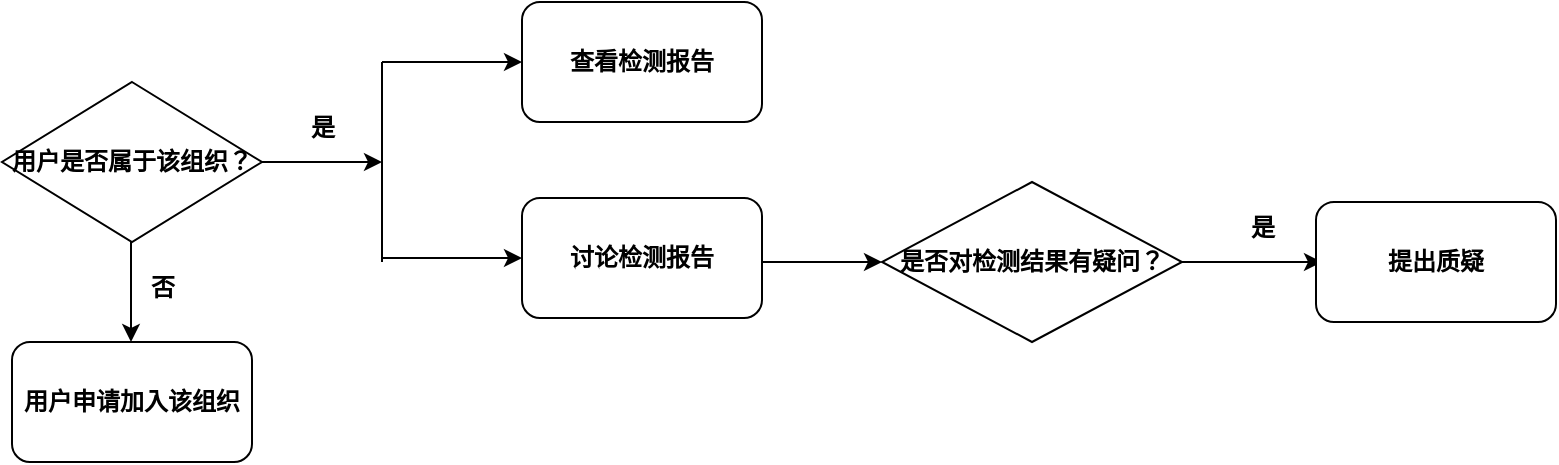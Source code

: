 <mxfile version="26.1.1">
  <diagram name="第 1 页" id="9LnkKVALkOScfHFtXxw_">
    <mxGraphModel dx="1050" dy="522" grid="0" gridSize="10" guides="1" tooltips="1" connect="1" arrows="1" fold="1" page="0" pageScale="1" pageWidth="827" pageHeight="1169" math="0" shadow="0">
      <root>
        <mxCell id="0" />
        <mxCell id="1" parent="0" />
        <mxCell id="NLS2ERvlQ-fqxYnL2zQf-1" value="&lt;span&gt;用户是否属于该组织？&lt;/span&gt;" style="rhombus;whiteSpace=wrap;html=1;fontStyle=1" vertex="1" parent="1">
          <mxGeometry x="50" y="150" width="130" height="80" as="geometry" />
        </mxCell>
        <mxCell id="NLS2ERvlQ-fqxYnL2zQf-3" value="" style="endArrow=classic;html=1;rounded=0;fontStyle=1" edge="1" parent="1">
          <mxGeometry width="50" height="50" relative="1" as="geometry">
            <mxPoint x="114.5" y="230" as="sourcePoint" />
            <mxPoint x="114.5" y="280" as="targetPoint" />
          </mxGeometry>
        </mxCell>
        <mxCell id="NLS2ERvlQ-fqxYnL2zQf-4" value="否" style="text;html=1;align=center;verticalAlign=middle;resizable=0;points=[];autosize=1;strokeColor=none;fillColor=none;fontStyle=1" vertex="1" parent="1">
          <mxGeometry x="110" y="238" width="40" height="30" as="geometry" />
        </mxCell>
        <mxCell id="NLS2ERvlQ-fqxYnL2zQf-5" value="&lt;span&gt;用户申请加入该组织&lt;/span&gt;" style="rounded=1;whiteSpace=wrap;html=1;fontStyle=1" vertex="1" parent="1">
          <mxGeometry x="55" y="280" width="120" height="60" as="geometry" />
        </mxCell>
        <mxCell id="NLS2ERvlQ-fqxYnL2zQf-6" value="" style="endArrow=classic;html=1;rounded=0;fontStyle=1" edge="1" parent="1">
          <mxGeometry width="50" height="50" relative="1" as="geometry">
            <mxPoint x="180" y="190" as="sourcePoint" />
            <mxPoint x="240" y="190" as="targetPoint" />
          </mxGeometry>
        </mxCell>
        <mxCell id="NLS2ERvlQ-fqxYnL2zQf-7" value="是" style="text;html=1;align=center;verticalAlign=middle;resizable=0;points=[];autosize=1;strokeColor=none;fillColor=none;fontStyle=1" vertex="1" parent="1">
          <mxGeometry x="190" y="158" width="40" height="30" as="geometry" />
        </mxCell>
        <mxCell id="NLS2ERvlQ-fqxYnL2zQf-8" value="" style="endArrow=none;html=1;rounded=0;fontStyle=1" edge="1" parent="1">
          <mxGeometry width="50" height="50" relative="1" as="geometry">
            <mxPoint x="240" y="240" as="sourcePoint" />
            <mxPoint x="240" y="140" as="targetPoint" />
          </mxGeometry>
        </mxCell>
        <mxCell id="NLS2ERvlQ-fqxYnL2zQf-9" value="" style="endArrow=classic;html=1;rounded=0;fontStyle=1" edge="1" parent="1">
          <mxGeometry width="50" height="50" relative="1" as="geometry">
            <mxPoint x="240" y="140" as="sourcePoint" />
            <mxPoint x="310" y="140" as="targetPoint" />
          </mxGeometry>
        </mxCell>
        <mxCell id="NLS2ERvlQ-fqxYnL2zQf-10" value="查看检测报告" style="rounded=1;whiteSpace=wrap;html=1;fontStyle=1" vertex="1" parent="1">
          <mxGeometry x="310" y="110" width="120" height="60" as="geometry" />
        </mxCell>
        <mxCell id="NLS2ERvlQ-fqxYnL2zQf-11" value="" style="endArrow=classic;html=1;rounded=0;fontStyle=1" edge="1" parent="1">
          <mxGeometry width="50" height="50" relative="1" as="geometry">
            <mxPoint x="240" y="238" as="sourcePoint" />
            <mxPoint x="310" y="238" as="targetPoint" />
          </mxGeometry>
        </mxCell>
        <mxCell id="NLS2ERvlQ-fqxYnL2zQf-12" value="讨论检测报告" style="rounded=1;whiteSpace=wrap;html=1;fontStyle=1" vertex="1" parent="1">
          <mxGeometry x="310" y="208" width="120" height="60" as="geometry" />
        </mxCell>
        <mxCell id="NLS2ERvlQ-fqxYnL2zQf-13" value="" style="endArrow=classic;html=1;rounded=0;fontStyle=1" edge="1" parent="1">
          <mxGeometry width="50" height="50" relative="1" as="geometry">
            <mxPoint x="430" y="240" as="sourcePoint" />
            <mxPoint x="490" y="240" as="targetPoint" />
          </mxGeometry>
        </mxCell>
        <mxCell id="NLS2ERvlQ-fqxYnL2zQf-14" value="&lt;span&gt;是否对检测结果有疑问？&lt;/span&gt;" style="rhombus;whiteSpace=wrap;html=1;fontStyle=1" vertex="1" parent="1">
          <mxGeometry x="490" y="200" width="150" height="80" as="geometry" />
        </mxCell>
        <mxCell id="NLS2ERvlQ-fqxYnL2zQf-15" value="" style="endArrow=classic;html=1;rounded=0;fontStyle=1" edge="1" parent="1">
          <mxGeometry width="50" height="50" relative="1" as="geometry">
            <mxPoint x="640" y="240" as="sourcePoint" />
            <mxPoint x="710" y="240" as="targetPoint" />
          </mxGeometry>
        </mxCell>
        <mxCell id="NLS2ERvlQ-fqxYnL2zQf-16" value="是" style="text;html=1;align=center;verticalAlign=middle;resizable=0;points=[];autosize=1;strokeColor=none;fillColor=none;fontStyle=1" vertex="1" parent="1">
          <mxGeometry x="660" y="208" width="40" height="30" as="geometry" />
        </mxCell>
        <mxCell id="NLS2ERvlQ-fqxYnL2zQf-17" value="提出质疑" style="rounded=1;whiteSpace=wrap;html=1;fontStyle=1" vertex="1" parent="1">
          <mxGeometry x="707" y="210" width="120" height="60" as="geometry" />
        </mxCell>
      </root>
    </mxGraphModel>
  </diagram>
</mxfile>
